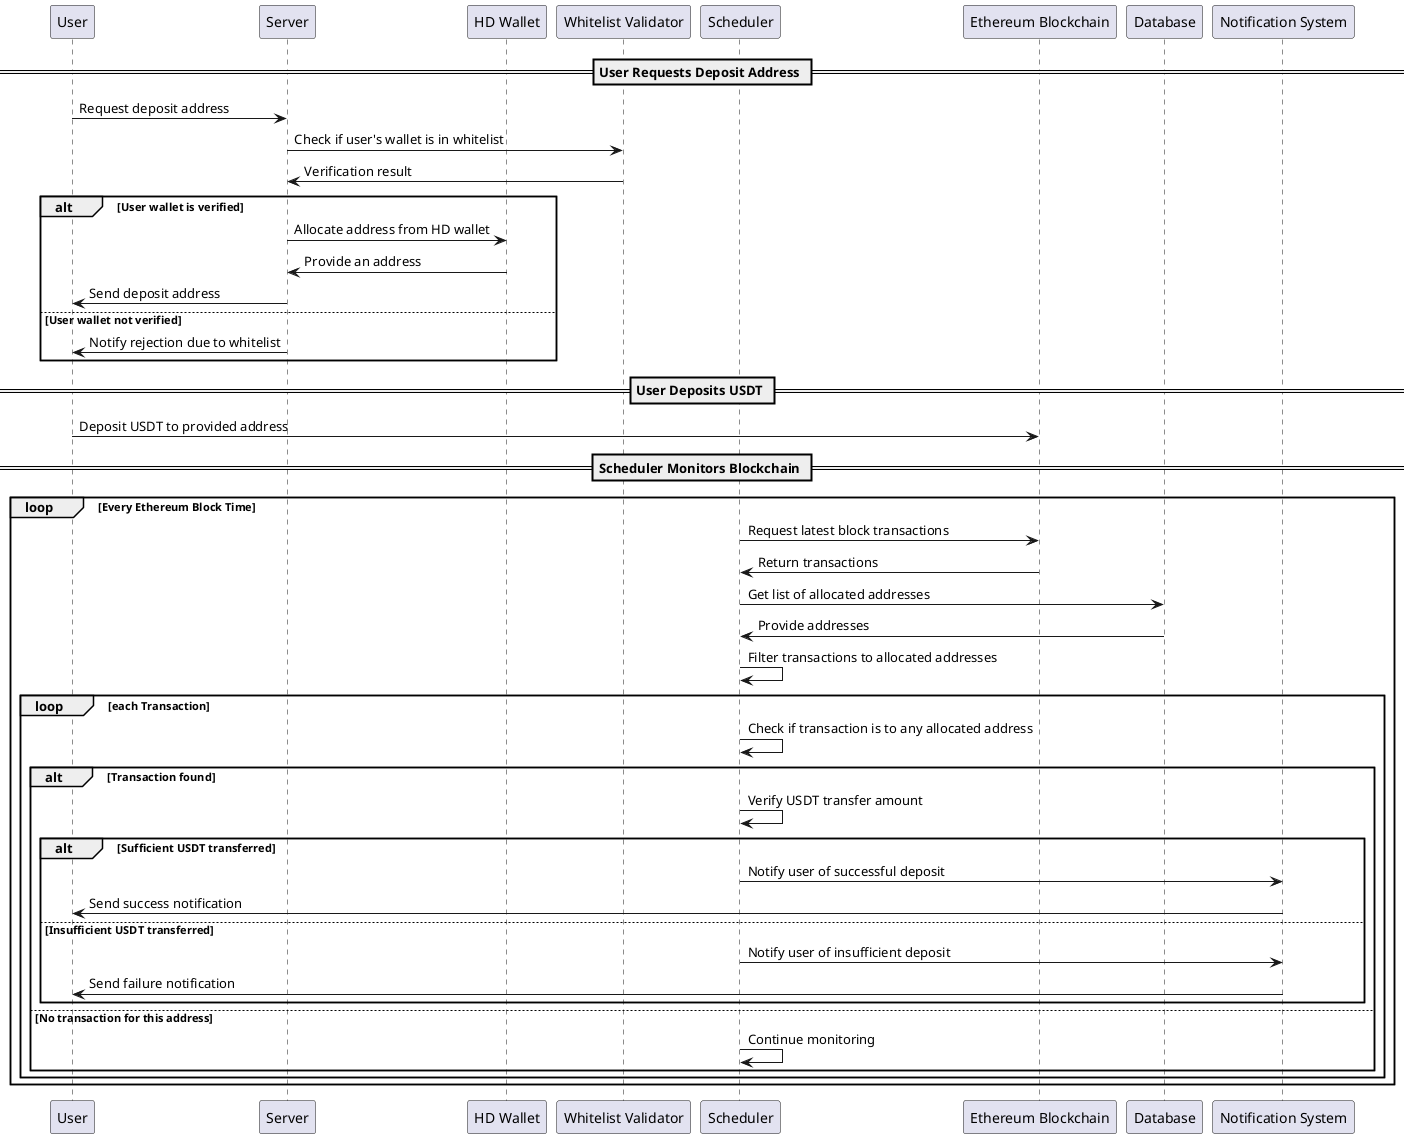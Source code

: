 @startuml
participant "User" as U
participant "Server" as S
participant "HD Wallet" as HD
participant "Whitelist Validator" as WV
participant "Scheduler" as SCH
participant "Ethereum Blockchain" as ETH
participant "Database" as DB
participant "Notification System" as NS

== User Requests Deposit Address ==
U -> S: Request deposit address
S -> WV: Check if user's wallet is in whitelist
WV -> S: Verification result
alt User wallet is verified
    S -> HD: Allocate address from HD wallet
    HD -> S: Provide an address
    S -> U: Send deposit address
else User wallet not verified
    S -> U: Notify rejection due to whitelist
end

== User Deposits USDT ==
U -> ETH: Deposit USDT to provided address

== Scheduler Monitors Blockchain ==
loop Every Ethereum Block Time
    SCH -> ETH: Request latest block transactions
    ETH -> SCH: Return transactions

    SCH -> DB: Get list of allocated addresses
    DB -> SCH: Provide addresses

    SCH -> SCH: Filter transactions to allocated addresses
    loop each Transaction
        SCH -> SCH: Check if transaction is to any allocated address
        alt Transaction found
            SCH -> SCH: Verify USDT transfer amount
            alt Sufficient USDT transferred
                SCH -> NS: Notify user of successful deposit
                NS -> U: Send success notification
            else Insufficient USDT transferred
                SCH -> NS: Notify user of insufficient deposit
                NS -> U: Send failure notification
            end
        else No transaction for this address
            SCH -> SCH: Continue monitoring
        end
    end
end

@enduml
